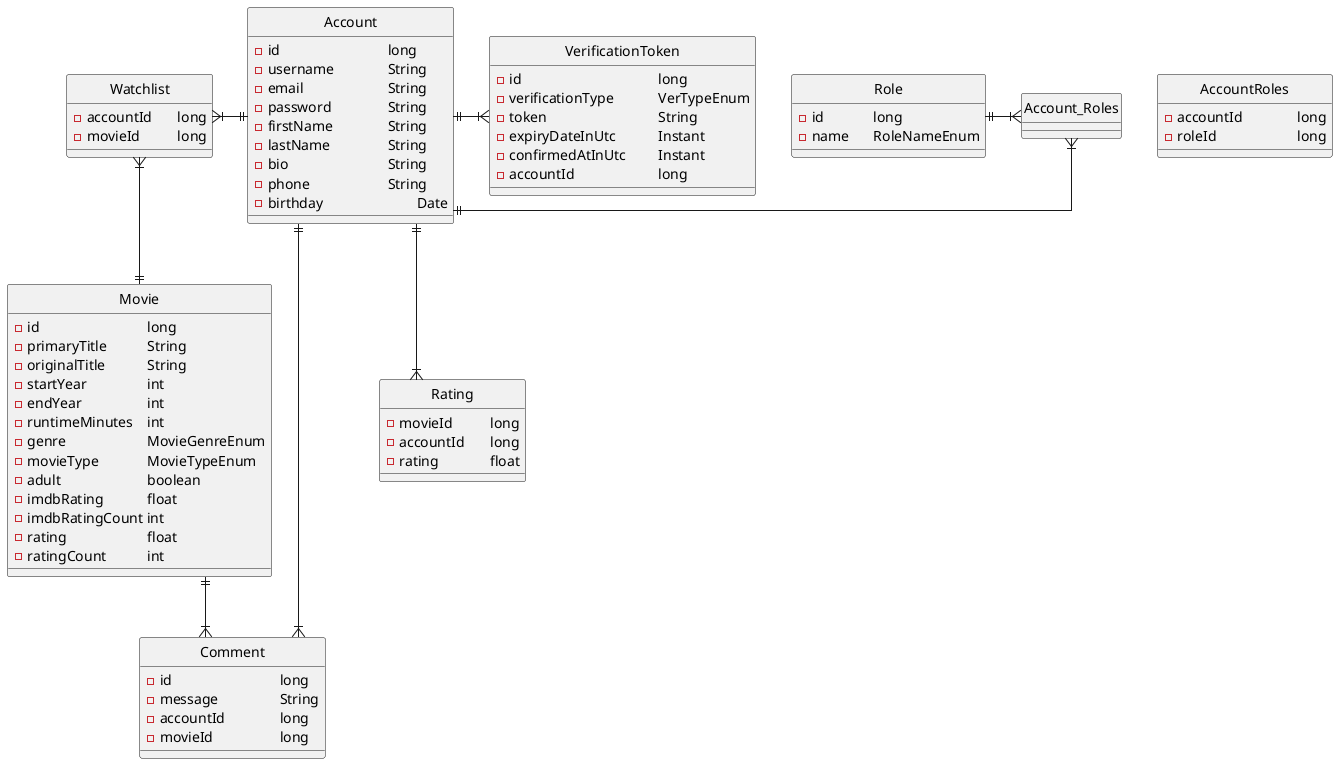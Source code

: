 @startuml


skinparam linetype polyline
skinparam linetype ortho

hide circle
class Movie {
  - id \t\t\t\t long
  - primaryTitle \t\t String
  - originalTitle \t\t String
  - startYear \t\t int
  - endYear \t\t int
  - runtimeMinutes \t int
  - genre \t\t\t MovieGenreEnum
  - movieType \t\t MovieTypeEnum
  - adult \t\t\t boolean
  - imdbRating \t\t float
  - imdbRatingCount int
  - rating \t\t\t float
  - ratingCount \t\t int
}

class Account {
  - id \t\t\t\t long
  - username \t\t String
  - email \t\t\t String
  - password \t\t String
  - firstName \t\t String
  - lastName \t\t String
  - bio \t\t\t\t String
  - phone \t\t\t String
  - birthday \t\t\t Date
}

class Rating {
  - movieId \t\t long
  - accountId \t long
  - rating \t\t float
}

class Comment {
  - id \t\t\t\t long
  - message \t\t String
  - accountId \t\t long
  - movieId \t\t\t long
}

class Watchlist {
  - accountId \t long
  - movieId \t\t long
}

class Role {
  - id \t\t long
  - name \t RoleNameEnum
}

class AccountRoles {
  - accountId \t\t long
  - roleId \t\t\t long
}


class VerificationToken {
  - id \t\t\t\t\t long
  - verificationType \t\t VerTypeEnum
  - token \t\t\t\t String
  - expiryDateInUtc \t\t Instant
  - confirmedAtInUtc \t Instant
  - accountId \t\t\t long
}

Account ||-down-|{ Rating
Account ||-left-|{ Watchlist
Account ||-right-|{ Comment
Account ||-right-|{ Account_Roles
Role ||-right-|{ Account_Roles
Account ||-right-|{ VerificationToken
Movie ||-down-|{ Comment
Movie ||-up-|{ Watchlist

@enduml